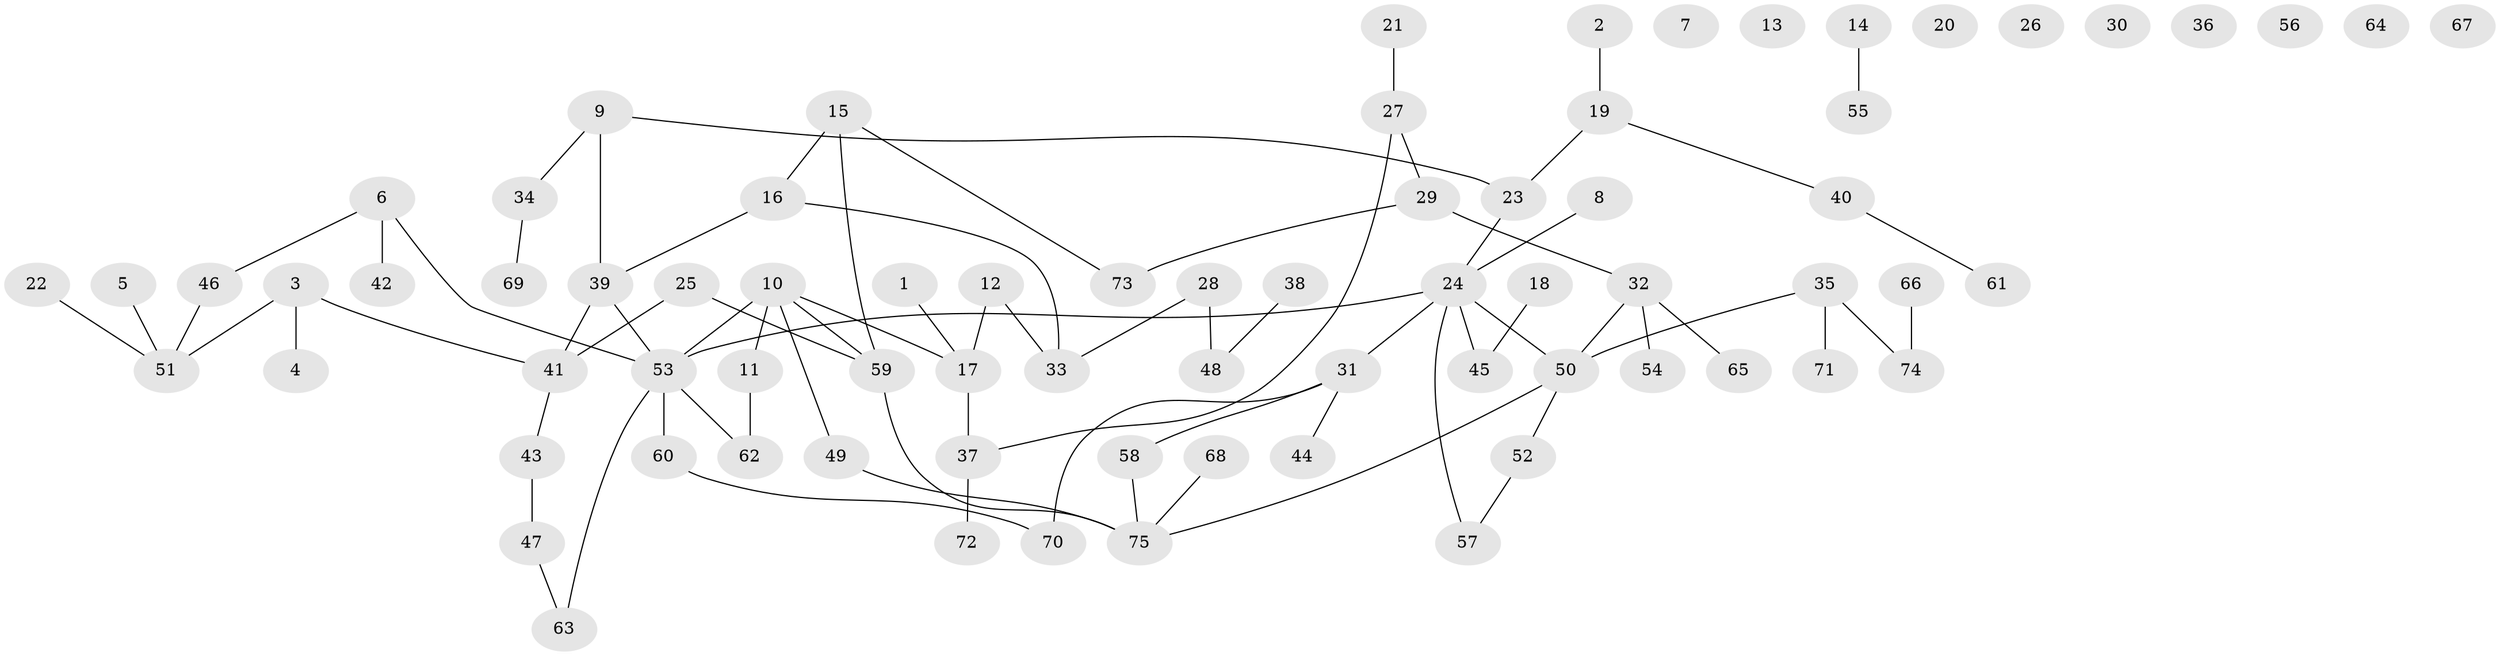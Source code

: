 // Generated by graph-tools (version 1.1) at 2025/13/03/09/25 04:13:13]
// undirected, 75 vertices, 78 edges
graph export_dot {
graph [start="1"]
  node [color=gray90,style=filled];
  1;
  2;
  3;
  4;
  5;
  6;
  7;
  8;
  9;
  10;
  11;
  12;
  13;
  14;
  15;
  16;
  17;
  18;
  19;
  20;
  21;
  22;
  23;
  24;
  25;
  26;
  27;
  28;
  29;
  30;
  31;
  32;
  33;
  34;
  35;
  36;
  37;
  38;
  39;
  40;
  41;
  42;
  43;
  44;
  45;
  46;
  47;
  48;
  49;
  50;
  51;
  52;
  53;
  54;
  55;
  56;
  57;
  58;
  59;
  60;
  61;
  62;
  63;
  64;
  65;
  66;
  67;
  68;
  69;
  70;
  71;
  72;
  73;
  74;
  75;
  1 -- 17;
  2 -- 19;
  3 -- 4;
  3 -- 41;
  3 -- 51;
  5 -- 51;
  6 -- 42;
  6 -- 46;
  6 -- 53;
  8 -- 24;
  9 -- 23;
  9 -- 34;
  9 -- 39;
  10 -- 11;
  10 -- 17;
  10 -- 49;
  10 -- 53;
  10 -- 59;
  11 -- 62;
  12 -- 17;
  12 -- 33;
  14 -- 55;
  15 -- 16;
  15 -- 59;
  15 -- 73;
  16 -- 33;
  16 -- 39;
  17 -- 37;
  18 -- 45;
  19 -- 23;
  19 -- 40;
  21 -- 27;
  22 -- 51;
  23 -- 24;
  24 -- 31;
  24 -- 45;
  24 -- 50;
  24 -- 53;
  24 -- 57;
  25 -- 41;
  25 -- 59;
  27 -- 29;
  27 -- 37;
  28 -- 33;
  28 -- 48;
  29 -- 32;
  29 -- 73;
  31 -- 44;
  31 -- 58;
  31 -- 70;
  32 -- 50;
  32 -- 54;
  32 -- 65;
  34 -- 69;
  35 -- 50;
  35 -- 71;
  35 -- 74;
  37 -- 72;
  38 -- 48;
  39 -- 41;
  39 -- 53;
  40 -- 61;
  41 -- 43;
  43 -- 47;
  46 -- 51;
  47 -- 63;
  49 -- 75;
  50 -- 52;
  50 -- 75;
  52 -- 57;
  53 -- 60;
  53 -- 62;
  53 -- 63;
  58 -- 75;
  59 -- 75;
  60 -- 70;
  66 -- 74;
  68 -- 75;
}
